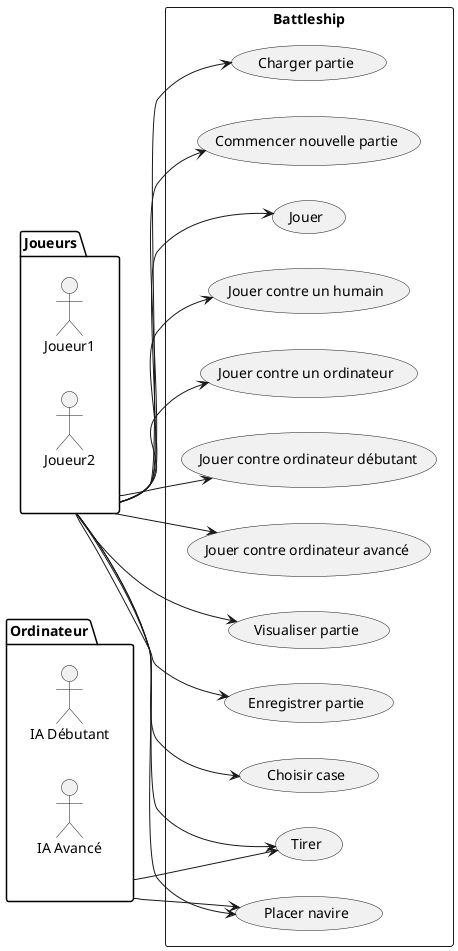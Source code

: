 @startuml
left to right direction
package Joueurs {
  actor Joueur1 as joueur1
  actor Joueur2 as joueur2
}

package Ordinateur {
  actor :IA Débutant: as iaDeb
  actor :IA Avancé: as iaAv
}

rectangle Battleship {
  usecase "Charger partie" as UC1
  usecase "Commencer nouvelle partie" as UC2
  usecase "Jouer" as UC3
  usecase "Jouer contre un humain" as UC4
  usecase "Jouer contre un ordinateur" as UC5
  usecase "Jouer contre ordinateur débutant" as UC6
  usecase "Jouer contre ordinateur avancé" as UC7
  usecase "Visualiser partie" as UC8
  usecase "Enregistrer partie" as UC9
  usecase "Placer navire" as UC10
  usecase "Tirer" as UC11
  usecase "Choisir case" as UC12
}

Joueurs --> UC1
Joueurs --> UC2
Joueurs --> UC3
Joueurs --> UC4
Joueurs --> UC5
Joueurs --> UC6
Joueurs --> UC7
Joueurs --> UC8
Joueurs --> UC9
Joueurs --> UC10
Joueurs --> UC11
Joueurs --> UC12

Ordinateur --> UC10
Ordinateur --> UC11

@enduml
